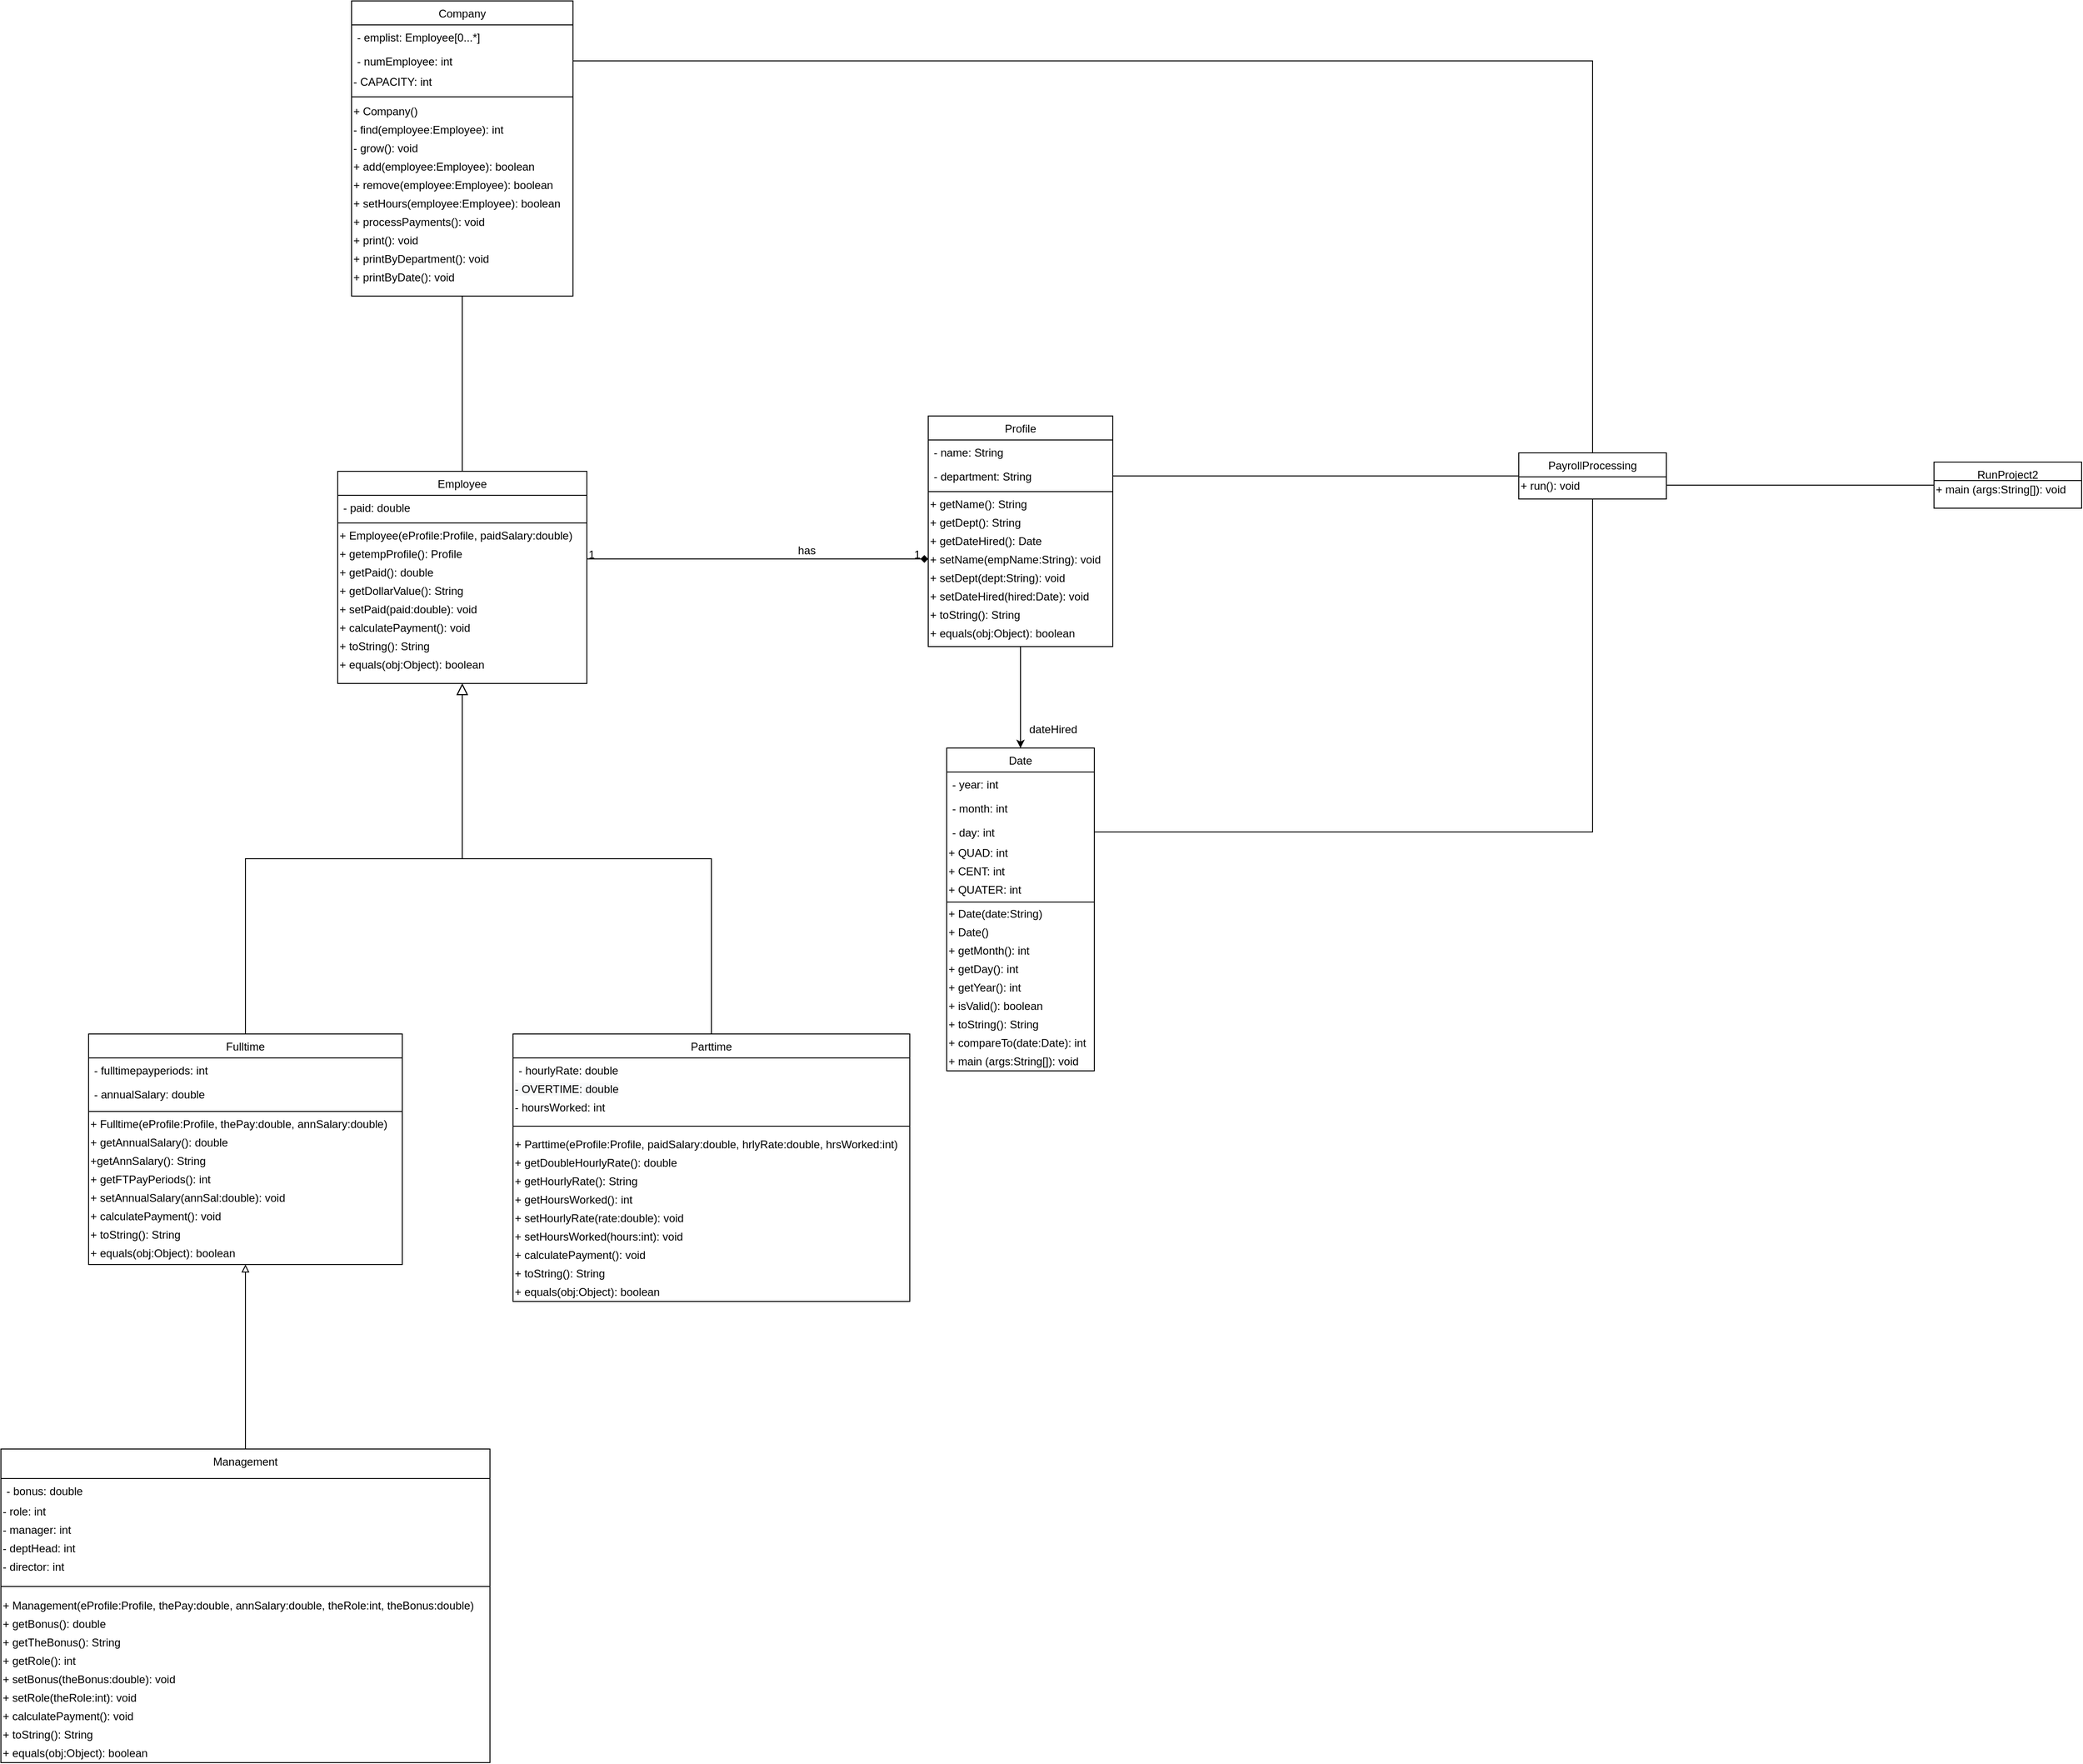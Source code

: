 <mxfile version="14.4.2" type="github">
  <diagram id="C5RBs43oDa-KdzZeNtuy" name="Page-1">
    <mxGraphModel dx="1498" dy="1817" grid="1" gridSize="10" guides="1" tooltips="1" connect="1" arrows="1" fold="1" page="1" pageScale="1" pageWidth="827" pageHeight="1169" math="0" shadow="0">
      <root>
        <mxCell id="WIyWlLk6GJQsqaUBKTNV-0" />
        <mxCell id="WIyWlLk6GJQsqaUBKTNV-1" parent="WIyWlLk6GJQsqaUBKTNV-0" />
        <mxCell id="EV7boDbEV2rRi2nIz7ZY-29" value="" style="edgeStyle=orthogonalEdgeStyle;rounded=0;orthogonalLoop=1;jettySize=auto;html=1;endArrow=none;endFill=0;" parent="WIyWlLk6GJQsqaUBKTNV-1" source="zkfFHV4jXpPFQw0GAbJ--0" target="EV7boDbEV2rRi2nIz7ZY-25" edge="1">
          <mxGeometry relative="1" as="geometry" />
        </mxCell>
        <mxCell id="zkfFHV4jXpPFQw0GAbJ--0" value="Employee" style="swimlane;fontStyle=0;align=center;verticalAlign=top;childLayout=stackLayout;horizontal=1;startSize=26;horizontalStack=0;resizeParent=1;resizeLast=0;collapsible=1;marginBottom=0;rounded=0;shadow=0;strokeWidth=1;" parent="WIyWlLk6GJQsqaUBKTNV-1" vertex="1">
          <mxGeometry x="320" y="80" width="270" height="230" as="geometry">
            <mxRectangle x="230" y="140" width="160" height="26" as="alternateBounds" />
          </mxGeometry>
        </mxCell>
        <mxCell id="zkfFHV4jXpPFQw0GAbJ--2" value="- paid: double" style="text;align=left;verticalAlign=top;spacingLeft=4;spacingRight=4;overflow=hidden;rotatable=0;points=[[0,0.5],[1,0.5]];portConstraint=eastwest;rounded=0;shadow=0;html=0;" parent="zkfFHV4jXpPFQw0GAbJ--0" vertex="1">
          <mxGeometry y="26" width="270" height="26" as="geometry" />
        </mxCell>
        <mxCell id="zkfFHV4jXpPFQw0GAbJ--4" value="" style="line;html=1;strokeWidth=1;align=left;verticalAlign=middle;spacingTop=-1;spacingLeft=3;spacingRight=3;rotatable=0;labelPosition=right;points=[];portConstraint=eastwest;" parent="zkfFHV4jXpPFQw0GAbJ--0" vertex="1">
          <mxGeometry y="52" width="270" height="8" as="geometry" />
        </mxCell>
        <mxCell id="jf_gZT0Rr-z08UychZLh-5" value="+ Employee(eProfile:Profile, paidSalary:double)" style="text;html=1;align=left;verticalAlign=middle;resizable=0;points=[];autosize=1;" parent="zkfFHV4jXpPFQw0GAbJ--0" vertex="1">
          <mxGeometry y="60" width="270" height="20" as="geometry" />
        </mxCell>
        <mxCell id="jf_gZT0Rr-z08UychZLh-10" value="+ getempProfile(): Profile" style="text;html=1;align=left;verticalAlign=middle;resizable=0;points=[];autosize=1;" parent="zkfFHV4jXpPFQw0GAbJ--0" vertex="1">
          <mxGeometry y="80" width="270" height="20" as="geometry" />
        </mxCell>
        <mxCell id="jf_gZT0Rr-z08UychZLh-7" value="+ getPaid(): double" style="text;html=1;align=left;verticalAlign=middle;resizable=0;points=[];autosize=1;" parent="zkfFHV4jXpPFQw0GAbJ--0" vertex="1">
          <mxGeometry y="100" width="270" height="20" as="geometry" />
        </mxCell>
        <mxCell id="jf_gZT0Rr-z08UychZLh-8" value="+ getDollarValue(): String" style="text;html=1;align=left;verticalAlign=middle;resizable=0;points=[];autosize=1;" parent="zkfFHV4jXpPFQw0GAbJ--0" vertex="1">
          <mxGeometry y="120" width="270" height="20" as="geometry" />
        </mxCell>
        <mxCell id="jf_gZT0Rr-z08UychZLh-23" value="+ setPaid(paid:double): void" style="text;html=1;align=left;verticalAlign=middle;resizable=0;points=[];autosize=1;" parent="zkfFHV4jXpPFQw0GAbJ--0" vertex="1">
          <mxGeometry y="140" width="270" height="20" as="geometry" />
        </mxCell>
        <mxCell id="jf_gZT0Rr-z08UychZLh-12" value="+ calculatePayment(): void" style="text;html=1;align=left;verticalAlign=middle;resizable=0;points=[];autosize=1;" parent="zkfFHV4jXpPFQw0GAbJ--0" vertex="1">
          <mxGeometry y="160" width="270" height="20" as="geometry" />
        </mxCell>
        <mxCell id="jf_gZT0Rr-z08UychZLh-19" value="+ toString(): String" style="text;html=1;align=left;verticalAlign=middle;resizable=0;points=[];autosize=1;" parent="zkfFHV4jXpPFQw0GAbJ--0" vertex="1">
          <mxGeometry y="180" width="270" height="20" as="geometry" />
        </mxCell>
        <mxCell id="jf_gZT0Rr-z08UychZLh-20" value="+ equals(obj:Object): boolean" style="text;html=1;align=left;verticalAlign=middle;resizable=0;points=[];autosize=1;" parent="zkfFHV4jXpPFQw0GAbJ--0" vertex="1">
          <mxGeometry y="200" width="270" height="20" as="geometry" />
        </mxCell>
        <mxCell id="zkfFHV4jXpPFQw0GAbJ--6" value="Fulltime" style="swimlane;fontStyle=0;align=center;verticalAlign=top;childLayout=stackLayout;horizontal=1;startSize=26;horizontalStack=0;resizeParent=1;resizeLast=0;collapsible=1;marginBottom=0;rounded=0;shadow=0;strokeWidth=1;" parent="WIyWlLk6GJQsqaUBKTNV-1" vertex="1">
          <mxGeometry x="50" y="690" width="340" height="250" as="geometry">
            <mxRectangle x="130" y="380" width="160" height="26" as="alternateBounds" />
          </mxGeometry>
        </mxCell>
        <mxCell id="zkfFHV4jXpPFQw0GAbJ--7" value="- fulltimepayperiods: int" style="text;align=left;verticalAlign=top;spacingLeft=4;spacingRight=4;overflow=hidden;rotatable=0;points=[[0,0.5],[1,0.5]];portConstraint=eastwest;" parent="zkfFHV4jXpPFQw0GAbJ--6" vertex="1">
          <mxGeometry y="26" width="340" height="26" as="geometry" />
        </mxCell>
        <mxCell id="zkfFHV4jXpPFQw0GAbJ--8" value="- annualSalary: double" style="text;align=left;verticalAlign=top;spacingLeft=4;spacingRight=4;overflow=hidden;rotatable=0;points=[[0,0.5],[1,0.5]];portConstraint=eastwest;rounded=0;shadow=0;html=0;" parent="zkfFHV4jXpPFQw0GAbJ--6" vertex="1">
          <mxGeometry y="52" width="340" height="28" as="geometry" />
        </mxCell>
        <mxCell id="zkfFHV4jXpPFQw0GAbJ--9" value="" style="line;html=1;strokeWidth=1;align=left;verticalAlign=middle;spacingTop=-1;spacingLeft=3;spacingRight=3;rotatable=0;labelPosition=right;points=[];portConstraint=eastwest;" parent="zkfFHV4jXpPFQw0GAbJ--6" vertex="1">
          <mxGeometry y="80" width="340" height="8" as="geometry" />
        </mxCell>
        <mxCell id="jf_gZT0Rr-z08UychZLh-13" value="+ Fulltime(eProfile:Profile, thePay:double, annSalary:double)" style="text;html=1;align=left;verticalAlign=middle;resizable=0;points=[];autosize=1;" parent="zkfFHV4jXpPFQw0GAbJ--6" vertex="1">
          <mxGeometry y="88" width="340" height="20" as="geometry" />
        </mxCell>
        <mxCell id="jf_gZT0Rr-z08UychZLh-29" value="+ getAnnualSalary(): double" style="text;html=1;align=left;verticalAlign=middle;resizable=0;points=[];autosize=1;" parent="zkfFHV4jXpPFQw0GAbJ--6" vertex="1">
          <mxGeometry y="108" width="340" height="20" as="geometry" />
        </mxCell>
        <mxCell id="jf_gZT0Rr-z08UychZLh-30" value="+getAnnSalary(): String" style="text;html=1;align=left;verticalAlign=middle;resizable=0;points=[];autosize=1;" parent="zkfFHV4jXpPFQw0GAbJ--6" vertex="1">
          <mxGeometry y="128" width="340" height="20" as="geometry" />
        </mxCell>
        <mxCell id="jf_gZT0Rr-z08UychZLh-31" value="+ getFTPayPeriods(): int" style="text;html=1;align=left;verticalAlign=middle;resizable=0;points=[];autosize=1;" parent="zkfFHV4jXpPFQw0GAbJ--6" vertex="1">
          <mxGeometry y="148" width="340" height="20" as="geometry" />
        </mxCell>
        <mxCell id="jf_gZT0Rr-z08UychZLh-32" value="+ setAnnualSalary(annSal:double): void" style="text;html=1;align=left;verticalAlign=middle;resizable=0;points=[];autosize=1;" parent="zkfFHV4jXpPFQw0GAbJ--6" vertex="1">
          <mxGeometry y="168" width="340" height="20" as="geometry" />
        </mxCell>
        <mxCell id="jf_gZT0Rr-z08UychZLh-34" value="+ calculatePayment(): void" style="text;html=1;align=left;verticalAlign=middle;resizable=0;points=[];autosize=1;" parent="zkfFHV4jXpPFQw0GAbJ--6" vertex="1">
          <mxGeometry y="188" width="340" height="20" as="geometry" />
        </mxCell>
        <mxCell id="jf_gZT0Rr-z08UychZLh-35" value="+ toString(): String" style="text;html=1;align=left;verticalAlign=middle;resizable=0;points=[];autosize=1;" parent="zkfFHV4jXpPFQw0GAbJ--6" vertex="1">
          <mxGeometry y="208" width="340" height="20" as="geometry" />
        </mxCell>
        <mxCell id="jf_gZT0Rr-z08UychZLh-36" value="+ equals(obj:Object): boolean" style="text;html=1;align=left;verticalAlign=middle;resizable=0;points=[];autosize=1;" parent="zkfFHV4jXpPFQw0GAbJ--6" vertex="1">
          <mxGeometry y="228" width="340" height="20" as="geometry" />
        </mxCell>
        <mxCell id="zkfFHV4jXpPFQw0GAbJ--12" value="" style="endArrow=block;endSize=10;endFill=0;shadow=0;strokeWidth=1;rounded=0;edgeStyle=elbowEdgeStyle;elbow=vertical;" parent="WIyWlLk6GJQsqaUBKTNV-1" source="zkfFHV4jXpPFQw0GAbJ--6" target="zkfFHV4jXpPFQw0GAbJ--0" edge="1">
          <mxGeometry width="160" relative="1" as="geometry">
            <mxPoint x="200" y="203" as="sourcePoint" />
            <mxPoint x="200" y="203" as="targetPoint" />
          </mxGeometry>
        </mxCell>
        <mxCell id="zkfFHV4jXpPFQw0GAbJ--13" value="Parttime" style="swimlane;fontStyle=0;align=center;verticalAlign=top;childLayout=stackLayout;horizontal=1;startSize=26;horizontalStack=0;resizeParent=1;resizeLast=0;collapsible=1;marginBottom=0;rounded=0;shadow=0;strokeWidth=1;" parent="WIyWlLk6GJQsqaUBKTNV-1" vertex="1">
          <mxGeometry x="510" y="690" width="430" height="290" as="geometry">
            <mxRectangle x="340" y="380" width="170" height="26" as="alternateBounds" />
          </mxGeometry>
        </mxCell>
        <mxCell id="zkfFHV4jXpPFQw0GAbJ--14" value="- hourlyRate: double&#xa;&#xa;" style="text;align=left;verticalAlign=top;spacingLeft=4;spacingRight=4;overflow=hidden;rotatable=0;points=[[0,0.5],[1,0.5]];portConstraint=eastwest;" parent="zkfFHV4jXpPFQw0GAbJ--13" vertex="1">
          <mxGeometry y="26" width="430" height="24" as="geometry" />
        </mxCell>
        <mxCell id="EV7boDbEV2rRi2nIz7ZY-16" value="&lt;span style=&quot;color: rgb(0 , 0 , 0) ; font-family: &amp;#34;helvetica&amp;#34; ; font-size: 12px ; font-style: normal ; font-weight: 400 ; letter-spacing: normal ; text-indent: 0px ; text-transform: none ; word-spacing: 0px ; background-color: rgb(248 , 249 , 250) ; display: inline ; float: none&quot;&gt;- OVERTIME: double&lt;/span&gt;" style="text;html=1;align=left;verticalAlign=middle;resizable=0;points=[];autosize=1;" parent="zkfFHV4jXpPFQw0GAbJ--13" vertex="1">
          <mxGeometry y="50" width="430" height="20" as="geometry" />
        </mxCell>
        <mxCell id="EV7boDbEV2rRi2nIz7ZY-18" value="&lt;span style=&quot;&quot;&gt;- hoursWorked: int&lt;/span&gt;" style="text;html=1;align=left;verticalAlign=middle;resizable=0;points=[];autosize=1;" parent="zkfFHV4jXpPFQw0GAbJ--13" vertex="1">
          <mxGeometry y="70" width="430" height="20" as="geometry" />
        </mxCell>
        <mxCell id="zkfFHV4jXpPFQw0GAbJ--15" value="" style="line;html=1;strokeWidth=1;align=left;verticalAlign=middle;spacingTop=-1;spacingLeft=3;spacingRight=3;rotatable=0;labelPosition=right;points=[];portConstraint=eastwest;" parent="zkfFHV4jXpPFQw0GAbJ--13" vertex="1">
          <mxGeometry y="90" width="430" height="20" as="geometry" />
        </mxCell>
        <mxCell id="jf_gZT0Rr-z08UychZLh-11" value="+ Parttime(eProfile:Profile, paidSalary:double, hrlyRate:double, hrsWorked:int)" style="text;html=1;align=left;verticalAlign=middle;resizable=0;points=[];autosize=1;" parent="zkfFHV4jXpPFQw0GAbJ--13" vertex="1">
          <mxGeometry y="110" width="430" height="20" as="geometry" />
        </mxCell>
        <mxCell id="iB2VRmJFmVbE_BTWoSI_-1" value="+ getDoubleHourlyRate(): double" style="text;html=1;align=left;verticalAlign=middle;resizable=0;points=[];autosize=1;" vertex="1" parent="zkfFHV4jXpPFQw0GAbJ--13">
          <mxGeometry y="130" width="430" height="20" as="geometry" />
        </mxCell>
        <mxCell id="jf_gZT0Rr-z08UychZLh-21" value="+ getHourlyRate(): String" style="text;html=1;align=left;verticalAlign=middle;resizable=0;points=[];autosize=1;" parent="zkfFHV4jXpPFQw0GAbJ--13" vertex="1">
          <mxGeometry y="150" width="430" height="20" as="geometry" />
        </mxCell>
        <mxCell id="jf_gZT0Rr-z08UychZLh-22" value="+ getHoursWorked(): int" style="text;html=1;align=left;verticalAlign=middle;resizable=0;points=[];autosize=1;" parent="zkfFHV4jXpPFQw0GAbJ--13" vertex="1">
          <mxGeometry y="170" width="430" height="20" as="geometry" />
        </mxCell>
        <mxCell id="jf_gZT0Rr-z08UychZLh-24" value="+ setHourlyRate(rate:double): void" style="text;html=1;align=left;verticalAlign=middle;resizable=0;points=[];autosize=1;" parent="zkfFHV4jXpPFQw0GAbJ--13" vertex="1">
          <mxGeometry y="190" width="430" height="20" as="geometry" />
        </mxCell>
        <mxCell id="jf_gZT0Rr-z08UychZLh-25" value="+ setHoursWorked(hours:int): void" style="text;html=1;align=left;verticalAlign=middle;resizable=0;points=[];autosize=1;" parent="zkfFHV4jXpPFQw0GAbJ--13" vertex="1">
          <mxGeometry y="210" width="430" height="20" as="geometry" />
        </mxCell>
        <mxCell id="jf_gZT0Rr-z08UychZLh-26" value="+ calculatePayment(): void" style="text;html=1;align=left;verticalAlign=middle;resizable=0;points=[];autosize=1;" parent="zkfFHV4jXpPFQw0GAbJ--13" vertex="1">
          <mxGeometry y="230" width="430" height="20" as="geometry" />
        </mxCell>
        <mxCell id="jf_gZT0Rr-z08UychZLh-27" value="+ toString(): String" style="text;html=1;align=left;verticalAlign=middle;resizable=0;points=[];autosize=1;" parent="zkfFHV4jXpPFQw0GAbJ--13" vertex="1">
          <mxGeometry y="250" width="430" height="20" as="geometry" />
        </mxCell>
        <mxCell id="jf_gZT0Rr-z08UychZLh-28" value="+ equals(obj:Object): boolean" style="text;html=1;align=left;verticalAlign=middle;resizable=0;points=[];autosize=1;" parent="zkfFHV4jXpPFQw0GAbJ--13" vertex="1">
          <mxGeometry y="270" width="430" height="20" as="geometry" />
        </mxCell>
        <mxCell id="zkfFHV4jXpPFQw0GAbJ--16" value="" style="endArrow=block;endSize=10;endFill=0;shadow=0;strokeWidth=1;rounded=0;edgeStyle=elbowEdgeStyle;elbow=vertical;" parent="WIyWlLk6GJQsqaUBKTNV-1" source="zkfFHV4jXpPFQw0GAbJ--13" target="zkfFHV4jXpPFQw0GAbJ--0" edge="1">
          <mxGeometry width="160" relative="1" as="geometry">
            <mxPoint x="210" y="373" as="sourcePoint" />
            <mxPoint x="310" y="271" as="targetPoint" />
          </mxGeometry>
        </mxCell>
        <mxCell id="jf_gZT0Rr-z08UychZLh-3" style="edgeStyle=orthogonalEdgeStyle;rounded=0;orthogonalLoop=1;jettySize=auto;html=1;entryX=0.5;entryY=0;entryDx=0;entryDy=0;startSize=6;endArrow=classic;endFill=1;endSize=6;targetPerimeterSpacing=0;" parent="WIyWlLk6GJQsqaUBKTNV-1" source="zkfFHV4jXpPFQw0GAbJ--17" target="EV7boDbEV2rRi2nIz7ZY-36" edge="1">
          <mxGeometry relative="1" as="geometry" />
        </mxCell>
        <mxCell id="zkfFHV4jXpPFQw0GAbJ--17" value="Profile" style="swimlane;fontStyle=0;align=center;verticalAlign=top;childLayout=stackLayout;horizontal=1;startSize=26;horizontalStack=0;resizeParent=1;resizeLast=0;collapsible=1;marginBottom=0;rounded=0;shadow=0;strokeWidth=1;" parent="WIyWlLk6GJQsqaUBKTNV-1" vertex="1">
          <mxGeometry x="960" y="20" width="200" height="250" as="geometry">
            <mxRectangle x="550" y="140" width="160" height="26" as="alternateBounds" />
          </mxGeometry>
        </mxCell>
        <mxCell id="zkfFHV4jXpPFQw0GAbJ--18" value="- name: String" style="text;align=left;verticalAlign=top;spacingLeft=4;spacingRight=4;overflow=hidden;rotatable=0;points=[[0,0.5],[1,0.5]];portConstraint=eastwest;" parent="zkfFHV4jXpPFQw0GAbJ--17" vertex="1">
          <mxGeometry y="26" width="200" height="26" as="geometry" />
        </mxCell>
        <mxCell id="zkfFHV4jXpPFQw0GAbJ--19" value="- department: String" style="text;align=left;verticalAlign=top;spacingLeft=4;spacingRight=4;overflow=hidden;rotatable=0;points=[[0,0.5],[1,0.5]];portConstraint=eastwest;rounded=0;shadow=0;html=0;" parent="zkfFHV4jXpPFQw0GAbJ--17" vertex="1">
          <mxGeometry y="52" width="200" height="26" as="geometry" />
        </mxCell>
        <mxCell id="zkfFHV4jXpPFQw0GAbJ--23" value="" style="line;html=1;strokeWidth=1;align=left;verticalAlign=middle;spacingTop=-1;spacingLeft=3;spacingRight=3;rotatable=0;labelPosition=right;points=[];portConstraint=eastwest;" parent="zkfFHV4jXpPFQw0GAbJ--17" vertex="1">
          <mxGeometry y="78" width="200" height="8" as="geometry" />
        </mxCell>
        <mxCell id="jf_gZT0Rr-z08UychZLh-70" value="+ getName(): String" style="text;html=1;align=left;verticalAlign=middle;resizable=0;points=[];autosize=1;" parent="zkfFHV4jXpPFQw0GAbJ--17" vertex="1">
          <mxGeometry y="86" width="200" height="20" as="geometry" />
        </mxCell>
        <mxCell id="jf_gZT0Rr-z08UychZLh-71" value="+ getDept(): String" style="text;html=1;align=left;verticalAlign=middle;resizable=0;points=[];autosize=1;" parent="zkfFHV4jXpPFQw0GAbJ--17" vertex="1">
          <mxGeometry y="106" width="200" height="20" as="geometry" />
        </mxCell>
        <mxCell id="jf_gZT0Rr-z08UychZLh-72" value="+ getDateHired(): Date" style="text;html=1;align=left;verticalAlign=middle;resizable=0;points=[];autosize=1;" parent="zkfFHV4jXpPFQw0GAbJ--17" vertex="1">
          <mxGeometry y="126" width="200" height="20" as="geometry" />
        </mxCell>
        <mxCell id="jf_gZT0Rr-z08UychZLh-73" value="+ setName(empName:String): void" style="text;html=1;align=left;verticalAlign=middle;resizable=0;points=[];autosize=1;" parent="zkfFHV4jXpPFQw0GAbJ--17" vertex="1">
          <mxGeometry y="146" width="200" height="20" as="geometry" />
        </mxCell>
        <mxCell id="jf_gZT0Rr-z08UychZLh-74" value="+ setDept(dept:String): void" style="text;html=1;align=left;verticalAlign=middle;resizable=0;points=[];autosize=1;" parent="zkfFHV4jXpPFQw0GAbJ--17" vertex="1">
          <mxGeometry y="166" width="200" height="20" as="geometry" />
        </mxCell>
        <mxCell id="jf_gZT0Rr-z08UychZLh-75" value="+ setDateHired(hired:Date): void" style="text;html=1;align=left;verticalAlign=middle;resizable=0;points=[];autosize=1;" parent="zkfFHV4jXpPFQw0GAbJ--17" vertex="1">
          <mxGeometry y="186" width="200" height="20" as="geometry" />
        </mxCell>
        <mxCell id="jf_gZT0Rr-z08UychZLh-76" value="+ toString(): String" style="text;html=1;align=left;verticalAlign=middle;resizable=0;points=[];autosize=1;" parent="zkfFHV4jXpPFQw0GAbJ--17" vertex="1">
          <mxGeometry y="206" width="200" height="20" as="geometry" />
        </mxCell>
        <mxCell id="jf_gZT0Rr-z08UychZLh-77" value="+ equals(obj:Object): boolean" style="text;html=1;align=left;verticalAlign=middle;resizable=0;points=[];autosize=1;" parent="zkfFHV4jXpPFQw0GAbJ--17" vertex="1">
          <mxGeometry y="226" width="200" height="20" as="geometry" />
        </mxCell>
        <mxCell id="zkfFHV4jXpPFQw0GAbJ--26" value="" style="endArrow=diamond;shadow=0;strokeWidth=1;rounded=0;endFill=1;edgeStyle=elbowEdgeStyle;elbow=vertical;" parent="WIyWlLk6GJQsqaUBKTNV-1" source="zkfFHV4jXpPFQw0GAbJ--0" target="zkfFHV4jXpPFQw0GAbJ--17" edge="1">
          <mxGeometry x="0.5" y="41" relative="1" as="geometry">
            <mxPoint x="380" y="192" as="sourcePoint" />
            <mxPoint x="540" y="192" as="targetPoint" />
            <mxPoint x="-40" y="32" as="offset" />
          </mxGeometry>
        </mxCell>
        <mxCell id="zkfFHV4jXpPFQw0GAbJ--27" value="1" style="resizable=0;align=left;verticalAlign=bottom;labelBackgroundColor=none;fontSize=12;" parent="zkfFHV4jXpPFQw0GAbJ--26" connectable="0" vertex="1">
          <mxGeometry x="-1" relative="1" as="geometry">
            <mxPoint y="4" as="offset" />
          </mxGeometry>
        </mxCell>
        <mxCell id="zkfFHV4jXpPFQw0GAbJ--28" value="1" style="resizable=0;align=right;verticalAlign=bottom;labelBackgroundColor=none;fontSize=12;" parent="zkfFHV4jXpPFQw0GAbJ--26" connectable="0" vertex="1">
          <mxGeometry x="1" relative="1" as="geometry">
            <mxPoint x="-7" y="4" as="offset" />
          </mxGeometry>
        </mxCell>
        <mxCell id="zkfFHV4jXpPFQw0GAbJ--29" value="has" style="text;html=1;resizable=0;points=[];;align=center;verticalAlign=middle;labelBackgroundColor=none;rounded=0;shadow=0;strokeWidth=1;fontSize=12;" parent="zkfFHV4jXpPFQw0GAbJ--26" vertex="1" connectable="0">
          <mxGeometry x="0.5" y="49" relative="1" as="geometry">
            <mxPoint x="-40" y="40" as="offset" />
          </mxGeometry>
        </mxCell>
        <mxCell id="EV7boDbEV2rRi2nIz7ZY-15" style="edgeStyle=orthogonalEdgeStyle;rounded=0;orthogonalLoop=1;jettySize=auto;html=1;endArrow=block;endFill=0;entryX=0.5;entryY=1;entryDx=0;entryDy=0;" parent="WIyWlLk6GJQsqaUBKTNV-1" source="EV7boDbEV2rRi2nIz7ZY-0" target="zkfFHV4jXpPFQw0GAbJ--6" edge="1">
          <mxGeometry relative="1" as="geometry">
            <mxPoint x="200" y="500" as="targetPoint" />
          </mxGeometry>
        </mxCell>
        <mxCell id="EV7boDbEV2rRi2nIz7ZY-0" value="Management" style="swimlane;fontStyle=0;align=center;verticalAlign=top;childLayout=stackLayout;horizontal=1;startSize=32;horizontalStack=0;resizeParent=1;resizeLast=0;collapsible=1;marginBottom=0;rounded=0;shadow=0;strokeWidth=1;" parent="WIyWlLk6GJQsqaUBKTNV-1" vertex="1">
          <mxGeometry x="-45" y="1140" width="530" height="340" as="geometry">
            <mxRectangle x="130" y="380" width="160" height="26" as="alternateBounds" />
          </mxGeometry>
        </mxCell>
        <mxCell id="EV7boDbEV2rRi2nIz7ZY-1" value="- bonus: double&#xa;" style="text;align=left;verticalAlign=top;spacingLeft=4;spacingRight=4;overflow=hidden;rotatable=0;points=[[0,0.5],[1,0.5]];portConstraint=eastwest;" parent="EV7boDbEV2rRi2nIz7ZY-0" vertex="1">
          <mxGeometry y="32" width="530" height="26" as="geometry" />
        </mxCell>
        <mxCell id="jf_gZT0Rr-z08UychZLh-0" value="- role: int" style="text;html=1;align=left;verticalAlign=middle;resizable=0;points=[];autosize=1;" parent="EV7boDbEV2rRi2nIz7ZY-0" vertex="1">
          <mxGeometry y="58" width="530" height="20" as="geometry" />
        </mxCell>
        <mxCell id="EV7boDbEV2rRi2nIz7ZY-22" value="- manager: int" style="text;html=1;align=left;verticalAlign=middle;resizable=0;points=[];autosize=1;" parent="EV7boDbEV2rRi2nIz7ZY-0" vertex="1">
          <mxGeometry y="78" width="530" height="20" as="geometry" />
        </mxCell>
        <mxCell id="EV7boDbEV2rRi2nIz7ZY-23" value="- deptHead: int" style="text;html=1;align=left;verticalAlign=middle;resizable=0;points=[];autosize=1;" parent="EV7boDbEV2rRi2nIz7ZY-0" vertex="1">
          <mxGeometry y="98" width="530" height="20" as="geometry" />
        </mxCell>
        <mxCell id="EV7boDbEV2rRi2nIz7ZY-24" value="- director: int" style="text;html=1;align=left;verticalAlign=middle;resizable=0;points=[];autosize=1;" parent="EV7boDbEV2rRi2nIz7ZY-0" vertex="1">
          <mxGeometry y="118" width="530" height="20" as="geometry" />
        </mxCell>
        <mxCell id="EV7boDbEV2rRi2nIz7ZY-3" value="" style="line;html=1;strokeWidth=1;align=left;verticalAlign=middle;spacingTop=-1;spacingLeft=3;spacingRight=3;rotatable=0;labelPosition=right;points=[];portConstraint=eastwest;" parent="EV7boDbEV2rRi2nIz7ZY-0" vertex="1">
          <mxGeometry y="138" width="530" height="22" as="geometry" />
        </mxCell>
        <mxCell id="jf_gZT0Rr-z08UychZLh-14" value="+ Management(eProfile:Profile, thePay:double, annSalary:double, theRole:int, theBonus:double)" style="text;html=1;align=left;verticalAlign=middle;resizable=0;points=[];autosize=1;" parent="EV7boDbEV2rRi2nIz7ZY-0" vertex="1">
          <mxGeometry y="160" width="530" height="20" as="geometry" />
        </mxCell>
        <mxCell id="jf_gZT0Rr-z08UychZLh-37" value="+ getBonus(): double" style="text;html=1;align=left;verticalAlign=middle;resizable=0;points=[];autosize=1;" parent="EV7boDbEV2rRi2nIz7ZY-0" vertex="1">
          <mxGeometry y="180" width="530" height="20" as="geometry" />
        </mxCell>
        <mxCell id="jf_gZT0Rr-z08UychZLh-38" value="+ getTheBonus(): String" style="text;html=1;align=left;verticalAlign=middle;resizable=0;points=[];autosize=1;" parent="EV7boDbEV2rRi2nIz7ZY-0" vertex="1">
          <mxGeometry y="200" width="530" height="20" as="geometry" />
        </mxCell>
        <mxCell id="jf_gZT0Rr-z08UychZLh-39" value="+ getRole(): int" style="text;html=1;align=left;verticalAlign=middle;resizable=0;points=[];autosize=1;" parent="EV7boDbEV2rRi2nIz7ZY-0" vertex="1">
          <mxGeometry y="220" width="530" height="20" as="geometry" />
        </mxCell>
        <mxCell id="jf_gZT0Rr-z08UychZLh-40" value="+ setBonus(theBonus:double): void" style="text;html=1;align=left;verticalAlign=middle;resizable=0;points=[];autosize=1;" parent="EV7boDbEV2rRi2nIz7ZY-0" vertex="1">
          <mxGeometry y="240" width="530" height="20" as="geometry" />
        </mxCell>
        <mxCell id="jf_gZT0Rr-z08UychZLh-41" value="+ setRole(theRole:int): void" style="text;html=1;align=left;verticalAlign=middle;resizable=0;points=[];autosize=1;" parent="EV7boDbEV2rRi2nIz7ZY-0" vertex="1">
          <mxGeometry y="260" width="530" height="20" as="geometry" />
        </mxCell>
        <mxCell id="jf_gZT0Rr-z08UychZLh-43" value="+ calculatePayment(): void" style="text;html=1;align=left;verticalAlign=middle;resizable=0;points=[];autosize=1;" parent="EV7boDbEV2rRi2nIz7ZY-0" vertex="1">
          <mxGeometry y="280" width="530" height="20" as="geometry" />
        </mxCell>
        <mxCell id="jf_gZT0Rr-z08UychZLh-44" value="+ toString(): String" style="text;html=1;align=left;verticalAlign=middle;resizable=0;points=[];autosize=1;" parent="EV7boDbEV2rRi2nIz7ZY-0" vertex="1">
          <mxGeometry y="300" width="530" height="20" as="geometry" />
        </mxCell>
        <mxCell id="jf_gZT0Rr-z08UychZLh-45" value="+ equals(obj:Object): boolean" style="text;html=1;align=left;verticalAlign=middle;resizable=0;points=[];autosize=1;" parent="EV7boDbEV2rRi2nIz7ZY-0" vertex="1">
          <mxGeometry y="320" width="530" height="20" as="geometry" />
        </mxCell>
        <mxCell id="EV7boDbEV2rRi2nIz7ZY-25" value="Company" style="swimlane;fontStyle=0;align=center;verticalAlign=top;childLayout=stackLayout;horizontal=1;startSize=26;horizontalStack=0;resizeParent=1;resizeLast=0;collapsible=1;marginBottom=0;rounded=0;shadow=0;strokeWidth=1;" parent="WIyWlLk6GJQsqaUBKTNV-1" vertex="1">
          <mxGeometry x="335" y="-430" width="240" height="320" as="geometry">
            <mxRectangle x="230" y="140" width="160" height="26" as="alternateBounds" />
          </mxGeometry>
        </mxCell>
        <mxCell id="EV7boDbEV2rRi2nIz7ZY-26" value="- emplist: Employee[0...*]" style="text;align=left;verticalAlign=top;spacingLeft=4;spacingRight=4;overflow=hidden;rotatable=0;points=[[0,0.5],[1,0.5]];portConstraint=eastwest;" parent="EV7boDbEV2rRi2nIz7ZY-25" vertex="1">
          <mxGeometry y="26" width="240" height="26" as="geometry" />
        </mxCell>
        <mxCell id="EV7boDbEV2rRi2nIz7ZY-27" value="- numEmployee: int" style="text;align=left;verticalAlign=top;spacingLeft=4;spacingRight=4;overflow=hidden;rotatable=0;points=[[0,0.5],[1,0.5]];portConstraint=eastwest;rounded=0;shadow=0;html=0;" parent="EV7boDbEV2rRi2nIz7ZY-25" vertex="1">
          <mxGeometry y="52" width="240" height="26" as="geometry" />
        </mxCell>
        <mxCell id="EV7boDbEV2rRi2nIz7ZY-30" value="- CAPACITY: int" style="text;html=1;align=left;verticalAlign=middle;resizable=0;points=[];autosize=1;" parent="EV7boDbEV2rRi2nIz7ZY-25" vertex="1">
          <mxGeometry y="78" width="240" height="20" as="geometry" />
        </mxCell>
        <mxCell id="EV7boDbEV2rRi2nIz7ZY-28" value="" style="line;html=1;strokeWidth=1;align=left;verticalAlign=middle;spacingTop=-1;spacingLeft=3;spacingRight=3;rotatable=0;labelPosition=right;points=[];portConstraint=eastwest;" parent="EV7boDbEV2rRi2nIz7ZY-25" vertex="1">
          <mxGeometry y="98" width="240" height="12" as="geometry" />
        </mxCell>
        <mxCell id="jf_gZT0Rr-z08UychZLh-54" value="+ Company()" style="text;html=1;align=left;verticalAlign=middle;resizable=0;points=[];autosize=1;" parent="EV7boDbEV2rRi2nIz7ZY-25" vertex="1">
          <mxGeometry y="110" width="240" height="20" as="geometry" />
        </mxCell>
        <mxCell id="jf_gZT0Rr-z08UychZLh-55" value="- find(employee:Employee): int" style="text;html=1;align=left;verticalAlign=middle;resizable=0;points=[];autosize=1;" parent="EV7boDbEV2rRi2nIz7ZY-25" vertex="1">
          <mxGeometry y="130" width="240" height="20" as="geometry" />
        </mxCell>
        <mxCell id="jf_gZT0Rr-z08UychZLh-56" value="- grow(): void" style="text;html=1;align=left;verticalAlign=middle;resizable=0;points=[];autosize=1;" parent="EV7boDbEV2rRi2nIz7ZY-25" vertex="1">
          <mxGeometry y="150" width="240" height="20" as="geometry" />
        </mxCell>
        <mxCell id="jf_gZT0Rr-z08UychZLh-57" value="+ add(employee:Employee): boolean" style="text;html=1;align=left;verticalAlign=middle;resizable=0;points=[];autosize=1;" parent="EV7boDbEV2rRi2nIz7ZY-25" vertex="1">
          <mxGeometry y="170" width="240" height="20" as="geometry" />
        </mxCell>
        <mxCell id="jf_gZT0Rr-z08UychZLh-58" value="+ remove(employee:Employee): boolean" style="text;html=1;align=left;verticalAlign=middle;resizable=0;points=[];autosize=1;" parent="EV7boDbEV2rRi2nIz7ZY-25" vertex="1">
          <mxGeometry y="190" width="240" height="20" as="geometry" />
        </mxCell>
        <mxCell id="jf_gZT0Rr-z08UychZLh-59" value="+ setHours(employee:Employee): boolean" style="text;html=1;align=left;verticalAlign=middle;resizable=0;points=[];autosize=1;" parent="EV7boDbEV2rRi2nIz7ZY-25" vertex="1">
          <mxGeometry y="210" width="240" height="20" as="geometry" />
        </mxCell>
        <mxCell id="jf_gZT0Rr-z08UychZLh-60" value="+ processPayments(): void" style="text;html=1;align=left;verticalAlign=middle;resizable=0;points=[];autosize=1;" parent="EV7boDbEV2rRi2nIz7ZY-25" vertex="1">
          <mxGeometry y="230" width="240" height="20" as="geometry" />
        </mxCell>
        <mxCell id="jf_gZT0Rr-z08UychZLh-61" value="+ print(): void" style="text;html=1;align=left;verticalAlign=middle;resizable=0;points=[];autosize=1;" parent="EV7boDbEV2rRi2nIz7ZY-25" vertex="1">
          <mxGeometry y="250" width="240" height="20" as="geometry" />
        </mxCell>
        <mxCell id="jf_gZT0Rr-z08UychZLh-63" value="+ printByDepartment(): void" style="text;html=1;align=left;verticalAlign=middle;resizable=0;points=[];autosize=1;" parent="EV7boDbEV2rRi2nIz7ZY-25" vertex="1">
          <mxGeometry y="270" width="240" height="20" as="geometry" />
        </mxCell>
        <mxCell id="jf_gZT0Rr-z08UychZLh-66" value="+ printByDate(): void" style="text;html=1;align=left;verticalAlign=middle;resizable=0;points=[];autosize=1;" parent="EV7boDbEV2rRi2nIz7ZY-25" vertex="1">
          <mxGeometry y="290" width="240" height="20" as="geometry" />
        </mxCell>
        <mxCell id="EV7boDbEV2rRi2nIz7ZY-31" value="PayrollProcessing" style="swimlane;fontStyle=0;align=center;verticalAlign=top;childLayout=stackLayout;horizontal=1;startSize=26;horizontalStack=0;resizeParent=1;resizeLast=0;collapsible=1;marginBottom=0;rounded=0;shadow=0;strokeWidth=1;" parent="WIyWlLk6GJQsqaUBKTNV-1" vertex="1">
          <mxGeometry x="1600" y="60" width="160" height="50" as="geometry">
            <mxRectangle x="230" y="140" width="160" height="26" as="alternateBounds" />
          </mxGeometry>
        </mxCell>
        <mxCell id="jf_gZT0Rr-z08UychZLh-68" value="+ run(): void" style="text;html=1;align=left;verticalAlign=middle;resizable=0;points=[];autosize=1;" parent="EV7boDbEV2rRi2nIz7ZY-31" vertex="1">
          <mxGeometry y="26" width="160" height="20" as="geometry" />
        </mxCell>
        <mxCell id="EV7boDbEV2rRi2nIz7ZY-36" value="Date" style="swimlane;fontStyle=0;align=center;verticalAlign=top;childLayout=stackLayout;horizontal=1;startSize=26;horizontalStack=0;resizeParent=1;resizeLast=0;collapsible=1;marginBottom=0;rounded=0;shadow=0;strokeWidth=1;" parent="WIyWlLk6GJQsqaUBKTNV-1" vertex="1">
          <mxGeometry x="980" y="380" width="160" height="350" as="geometry">
            <mxRectangle x="550" y="140" width="160" height="26" as="alternateBounds" />
          </mxGeometry>
        </mxCell>
        <mxCell id="EV7boDbEV2rRi2nIz7ZY-37" value="- year: int" style="text;align=left;verticalAlign=top;spacingLeft=4;spacingRight=4;overflow=hidden;rotatable=0;points=[[0,0.5],[1,0.5]];portConstraint=eastwest;" parent="EV7boDbEV2rRi2nIz7ZY-36" vertex="1">
          <mxGeometry y="26" width="160" height="26" as="geometry" />
        </mxCell>
        <mxCell id="EV7boDbEV2rRi2nIz7ZY-38" value="- month: int" style="text;align=left;verticalAlign=top;spacingLeft=4;spacingRight=4;overflow=hidden;rotatable=0;points=[[0,0.5],[1,0.5]];portConstraint=eastwest;rounded=0;shadow=0;html=0;" parent="EV7boDbEV2rRi2nIz7ZY-36" vertex="1">
          <mxGeometry y="52" width="160" height="26" as="geometry" />
        </mxCell>
        <mxCell id="EV7boDbEV2rRi2nIz7ZY-39" value="- day: int" style="text;align=left;verticalAlign=top;spacingLeft=4;spacingRight=4;overflow=hidden;rotatable=0;points=[[0,0.5],[1,0.5]];portConstraint=eastwest;rounded=0;shadow=0;html=0;" parent="EV7boDbEV2rRi2nIz7ZY-36" vertex="1">
          <mxGeometry y="78" width="160" height="26" as="geometry" />
        </mxCell>
        <mxCell id="EV7boDbEV2rRi2nIz7ZY-41" value="+ QUAD: int" style="text;html=1;align=left;verticalAlign=middle;resizable=0;points=[];autosize=1;" parent="EV7boDbEV2rRi2nIz7ZY-36" vertex="1">
          <mxGeometry y="104" width="160" height="20" as="geometry" />
        </mxCell>
        <mxCell id="EV7boDbEV2rRi2nIz7ZY-42" value="+ CENT: int" style="text;html=1;align=left;verticalAlign=middle;resizable=0;points=[];autosize=1;" parent="EV7boDbEV2rRi2nIz7ZY-36" vertex="1">
          <mxGeometry y="124" width="160" height="20" as="geometry" />
        </mxCell>
        <mxCell id="EV7boDbEV2rRi2nIz7ZY-43" value="+ QUATER: int" style="text;html=1;align=left;verticalAlign=middle;resizable=0;points=[];autosize=1;" parent="EV7boDbEV2rRi2nIz7ZY-36" vertex="1">
          <mxGeometry y="144" width="160" height="20" as="geometry" />
        </mxCell>
        <mxCell id="EV7boDbEV2rRi2nIz7ZY-40" value="" style="line;html=1;strokeWidth=1;align=left;verticalAlign=middle;spacingTop=-1;spacingLeft=3;spacingRight=3;rotatable=0;labelPosition=right;points=[];portConstraint=eastwest;" parent="EV7boDbEV2rRi2nIz7ZY-36" vertex="1">
          <mxGeometry y="164" width="160" height="6" as="geometry" />
        </mxCell>
        <mxCell id="jf_gZT0Rr-z08UychZLh-16" value="+ Date(date:String)" style="text;html=1;align=left;verticalAlign=middle;resizable=0;points=[];autosize=1;" parent="EV7boDbEV2rRi2nIz7ZY-36" vertex="1">
          <mxGeometry y="170" width="160" height="20" as="geometry" />
        </mxCell>
        <mxCell id="jf_gZT0Rr-z08UychZLh-17" value="+ Date()" style="text;html=1;align=left;verticalAlign=middle;resizable=0;points=[];autosize=1;" parent="EV7boDbEV2rRi2nIz7ZY-36" vertex="1">
          <mxGeometry y="190" width="160" height="20" as="geometry" />
        </mxCell>
        <mxCell id="jf_gZT0Rr-z08UychZLh-46" value="+ getMonth(): int" style="text;html=1;align=left;verticalAlign=middle;resizable=0;points=[];autosize=1;" parent="EV7boDbEV2rRi2nIz7ZY-36" vertex="1">
          <mxGeometry y="210" width="160" height="20" as="geometry" />
        </mxCell>
        <mxCell id="jf_gZT0Rr-z08UychZLh-47" value="+ getDay(): int" style="text;html=1;align=left;verticalAlign=middle;resizable=0;points=[];autosize=1;" parent="EV7boDbEV2rRi2nIz7ZY-36" vertex="1">
          <mxGeometry y="230" width="160" height="20" as="geometry" />
        </mxCell>
        <mxCell id="jf_gZT0Rr-z08UychZLh-48" value="+ getYear(): int" style="text;html=1;align=left;verticalAlign=middle;resizable=0;points=[];autosize=1;" parent="EV7boDbEV2rRi2nIz7ZY-36" vertex="1">
          <mxGeometry y="250" width="160" height="20" as="geometry" />
        </mxCell>
        <mxCell id="jf_gZT0Rr-z08UychZLh-49" value="+ isValid(): boolean" style="text;html=1;align=left;verticalAlign=middle;resizable=0;points=[];autosize=1;" parent="EV7boDbEV2rRi2nIz7ZY-36" vertex="1">
          <mxGeometry y="270" width="160" height="20" as="geometry" />
        </mxCell>
        <mxCell id="jf_gZT0Rr-z08UychZLh-50" value="+ toString(): String" style="text;html=1;align=left;verticalAlign=middle;resizable=0;points=[];autosize=1;" parent="EV7boDbEV2rRi2nIz7ZY-36" vertex="1">
          <mxGeometry y="290" width="160" height="20" as="geometry" />
        </mxCell>
        <mxCell id="jf_gZT0Rr-z08UychZLh-52" value="+ compareTo(date:Date): int" style="text;html=1;align=left;verticalAlign=middle;resizable=0;points=[];autosize=1;" parent="EV7boDbEV2rRi2nIz7ZY-36" vertex="1">
          <mxGeometry y="310" width="160" height="20" as="geometry" />
        </mxCell>
        <mxCell id="jf_gZT0Rr-z08UychZLh-53" value="+ main (args:String[]): void" style="text;html=1;align=left;verticalAlign=middle;resizable=0;points=[];autosize=1;" parent="EV7boDbEV2rRi2nIz7ZY-36" vertex="1">
          <mxGeometry y="330" width="160" height="20" as="geometry" />
        </mxCell>
        <mxCell id="EV7boDbEV2rRi2nIz7ZY-52" style="edgeStyle=orthogonalEdgeStyle;rounded=0;orthogonalLoop=1;jettySize=auto;html=1;exitX=0;exitY=0.5;exitDx=0;exitDy=0;endArrow=none;endFill=0;entryX=1;entryY=0.45;entryDx=0;entryDy=0;entryPerimeter=0;" parent="WIyWlLk6GJQsqaUBKTNV-1" source="EV7boDbEV2rRi2nIz7ZY-47" edge="1">
          <mxGeometry relative="1" as="geometry">
            <mxPoint x="1760" y="95" as="targetPoint" />
          </mxGeometry>
        </mxCell>
        <mxCell id="EV7boDbEV2rRi2nIz7ZY-47" value="RunProject2" style="swimlane;fontStyle=0;align=center;verticalAlign=top;childLayout=stackLayout;horizontal=1;startSize=20;horizontalStack=0;resizeParent=1;resizeLast=0;collapsible=1;marginBottom=0;rounded=0;shadow=0;strokeWidth=1;" parent="WIyWlLk6GJQsqaUBKTNV-1" vertex="1">
          <mxGeometry x="2050" y="70" width="160" height="50" as="geometry">
            <mxRectangle x="1360" y="170" width="160" height="53" as="alternateBounds" />
          </mxGeometry>
        </mxCell>
        <mxCell id="Uqt-lrM-ru8KuDMnVA6s-2" value="+ main (args:String[]): void" style="text;html=1;align=left;verticalAlign=middle;resizable=0;points=[];autosize=1;" parent="EV7boDbEV2rRi2nIz7ZY-47" vertex="1">
          <mxGeometry y="20" width="160" height="20" as="geometry" />
        </mxCell>
        <mxCell id="EV7boDbEV2rRi2nIz7ZY-53" style="edgeStyle=orthogonalEdgeStyle;rounded=0;orthogonalLoop=1;jettySize=auto;html=1;exitX=1;exitY=0.5;exitDx=0;exitDy=0;entryX=0.5;entryY=1;entryDx=0;entryDy=0;endArrow=none;endFill=0;" parent="WIyWlLk6GJQsqaUBKTNV-1" source="EV7boDbEV2rRi2nIz7ZY-39" target="EV7boDbEV2rRi2nIz7ZY-31" edge="1">
          <mxGeometry relative="1" as="geometry" />
        </mxCell>
        <mxCell id="EV7boDbEV2rRi2nIz7ZY-56" style="edgeStyle=orthogonalEdgeStyle;rounded=0;orthogonalLoop=1;jettySize=auto;html=1;exitX=1;exitY=0.5;exitDx=0;exitDy=0;entryX=0.5;entryY=0;entryDx=0;entryDy=0;endArrow=none;endFill=0;" parent="WIyWlLk6GJQsqaUBKTNV-1" source="EV7boDbEV2rRi2nIz7ZY-27" target="EV7boDbEV2rRi2nIz7ZY-31" edge="1">
          <mxGeometry relative="1" as="geometry" />
        </mxCell>
        <mxCell id="EV7boDbEV2rRi2nIz7ZY-59" value="dateHired" style="text;html=1;align=center;verticalAlign=middle;resizable=0;points=[];autosize=1;" parent="WIyWlLk6GJQsqaUBKTNV-1" vertex="1">
          <mxGeometry x="1060" y="350" width="70" height="20" as="geometry" />
        </mxCell>
        <mxCell id="jf_gZT0Rr-z08UychZLh-69" style="edgeStyle=orthogonalEdgeStyle;rounded=0;orthogonalLoop=1;jettySize=auto;html=1;exitX=1;exitY=0.5;exitDx=0;exitDy=0;startSize=6;endArrow=none;endFill=0;endSize=6;targetPerimeterSpacing=0;" parent="WIyWlLk6GJQsqaUBKTNV-1" source="zkfFHV4jXpPFQw0GAbJ--19" edge="1">
          <mxGeometry relative="1" as="geometry">
            <mxPoint x="1600" y="85" as="targetPoint" />
          </mxGeometry>
        </mxCell>
      </root>
    </mxGraphModel>
  </diagram>
</mxfile>
